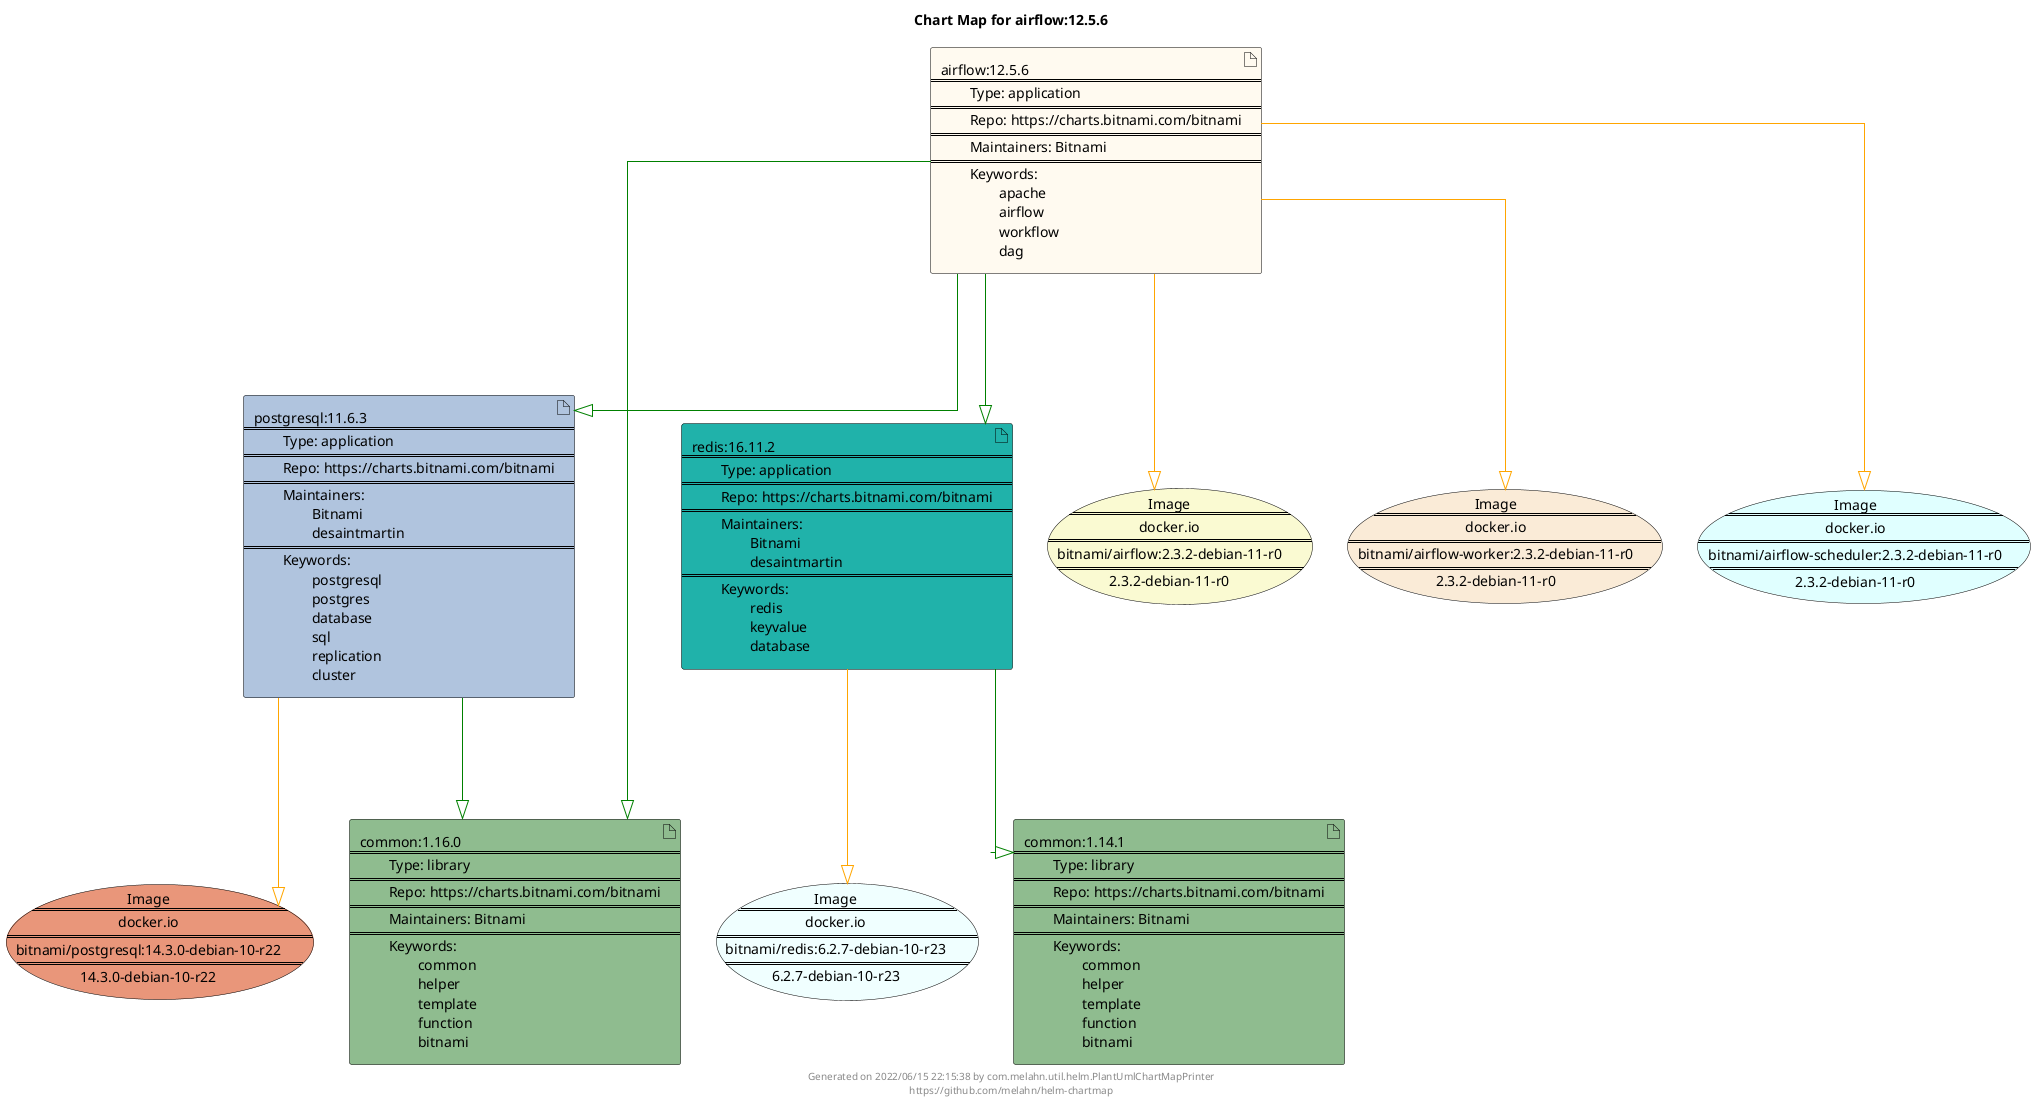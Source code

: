 @startuml
skinparam linetype ortho
skinparam backgroundColor white
skinparam usecaseBorderColor black
skinparam usecaseArrowColor LightSlateGray
skinparam artifactBorderColor black
skinparam artifactArrowColor LightSlateGray

title Chart Map for airflow:12.5.6

'There are 5 referenced Helm Charts
artifact "postgresql:11.6.3\n====\n\tType: application\n====\n\tRepo: https://charts.bitnami.com/bitnami\n====\n\tMaintainers: \n\t\tBitnami\n\t\tdesaintmartin\n====\n\tKeywords: \n\t\tpostgresql\n\t\tpostgres\n\t\tdatabase\n\t\tsql\n\t\treplication\n\t\tcluster" as postgresql_11_6_3 #LightSteelBlue
artifact "common:1.16.0\n====\n\tType: library\n====\n\tRepo: https://charts.bitnami.com/bitnami\n====\n\tMaintainers: Bitnami\n====\n\tKeywords: \n\t\tcommon\n\t\thelper\n\t\ttemplate\n\t\tfunction\n\t\tbitnami" as common_1_16_0 #DarkSeaGreen
artifact "common:1.14.1\n====\n\tType: library\n====\n\tRepo: https://charts.bitnami.com/bitnami\n====\n\tMaintainers: Bitnami\n====\n\tKeywords: \n\t\tcommon\n\t\thelper\n\t\ttemplate\n\t\tfunction\n\t\tbitnami" as common_1_14_1 #DarkSeaGreen
artifact "redis:16.11.2\n====\n\tType: application\n====\n\tRepo: https://charts.bitnami.com/bitnami\n====\n\tMaintainers: \n\t\tBitnami\n\t\tdesaintmartin\n====\n\tKeywords: \n\t\tredis\n\t\tkeyvalue\n\t\tdatabase" as redis_16_11_2 #LightSeaGreen
artifact "airflow:12.5.6\n====\n\tType: application\n====\n\tRepo: https://charts.bitnami.com/bitnami\n====\n\tMaintainers: Bitnami\n====\n\tKeywords: \n\t\tapache\n\t\tairflow\n\t\tworkflow\n\t\tdag" as airflow_12_5_6 #FloralWhite

'There are 5 referenced Docker Images
usecase "Image\n====\ndocker.io\n====\nbitnami/redis:6.2.7-debian-10-r23\n====\n6.2.7-debian-10-r23" as docker_io_bitnami_redis_6_2_7_debian_10_r23 #Azure
usecase "Image\n====\ndocker.io\n====\nbitnami/airflow:2.3.2-debian-11-r0\n====\n2.3.2-debian-11-r0" as docker_io_bitnami_airflow_2_3_2_debian_11_r0 #LightGoldenRodYellow
usecase "Image\n====\ndocker.io\n====\nbitnami/postgresql:14.3.0-debian-10-r22\n====\n14.3.0-debian-10-r22" as docker_io_bitnami_postgresql_14_3_0_debian_10_r22 #DarkSalmon
usecase "Image\n====\ndocker.io\n====\nbitnami/airflow-worker:2.3.2-debian-11-r0\n====\n2.3.2-debian-11-r0" as docker_io_bitnami_airflow_worker_2_3_2_debian_11_r0 #AntiqueWhite
usecase "Image\n====\ndocker.io\n====\nbitnami/airflow-scheduler:2.3.2-debian-11-r0\n====\n2.3.2-debian-11-r0" as docker_io_bitnami_airflow_scheduler_2_3_2_debian_11_r0 #LightCyan

'Chart Dependencies
airflow_12_5_6--[#green]-|>postgresql_11_6_3
postgresql_11_6_3--[#green]-|>common_1_16_0
airflow_12_5_6--[#green]-|>common_1_16_0
airflow_12_5_6--[#green]-|>redis_16_11_2
redis_16_11_2--[#green]-|>common_1_14_1
postgresql_11_6_3--[#orange]-|>docker_io_bitnami_postgresql_14_3_0_debian_10_r22
redis_16_11_2--[#orange]-|>docker_io_bitnami_redis_6_2_7_debian_10_r23
airflow_12_5_6--[#orange]-|>docker_io_bitnami_airflow_worker_2_3_2_debian_11_r0
airflow_12_5_6--[#orange]-|>docker_io_bitnami_airflow_scheduler_2_3_2_debian_11_r0
airflow_12_5_6--[#orange]-|>docker_io_bitnami_airflow_2_3_2_debian_11_r0

center footer Generated on 2022/06/15 22:15:38 by com.melahn.util.helm.PlantUmlChartMapPrinter\nhttps://github.com/melahn/helm-chartmap
@enduml
